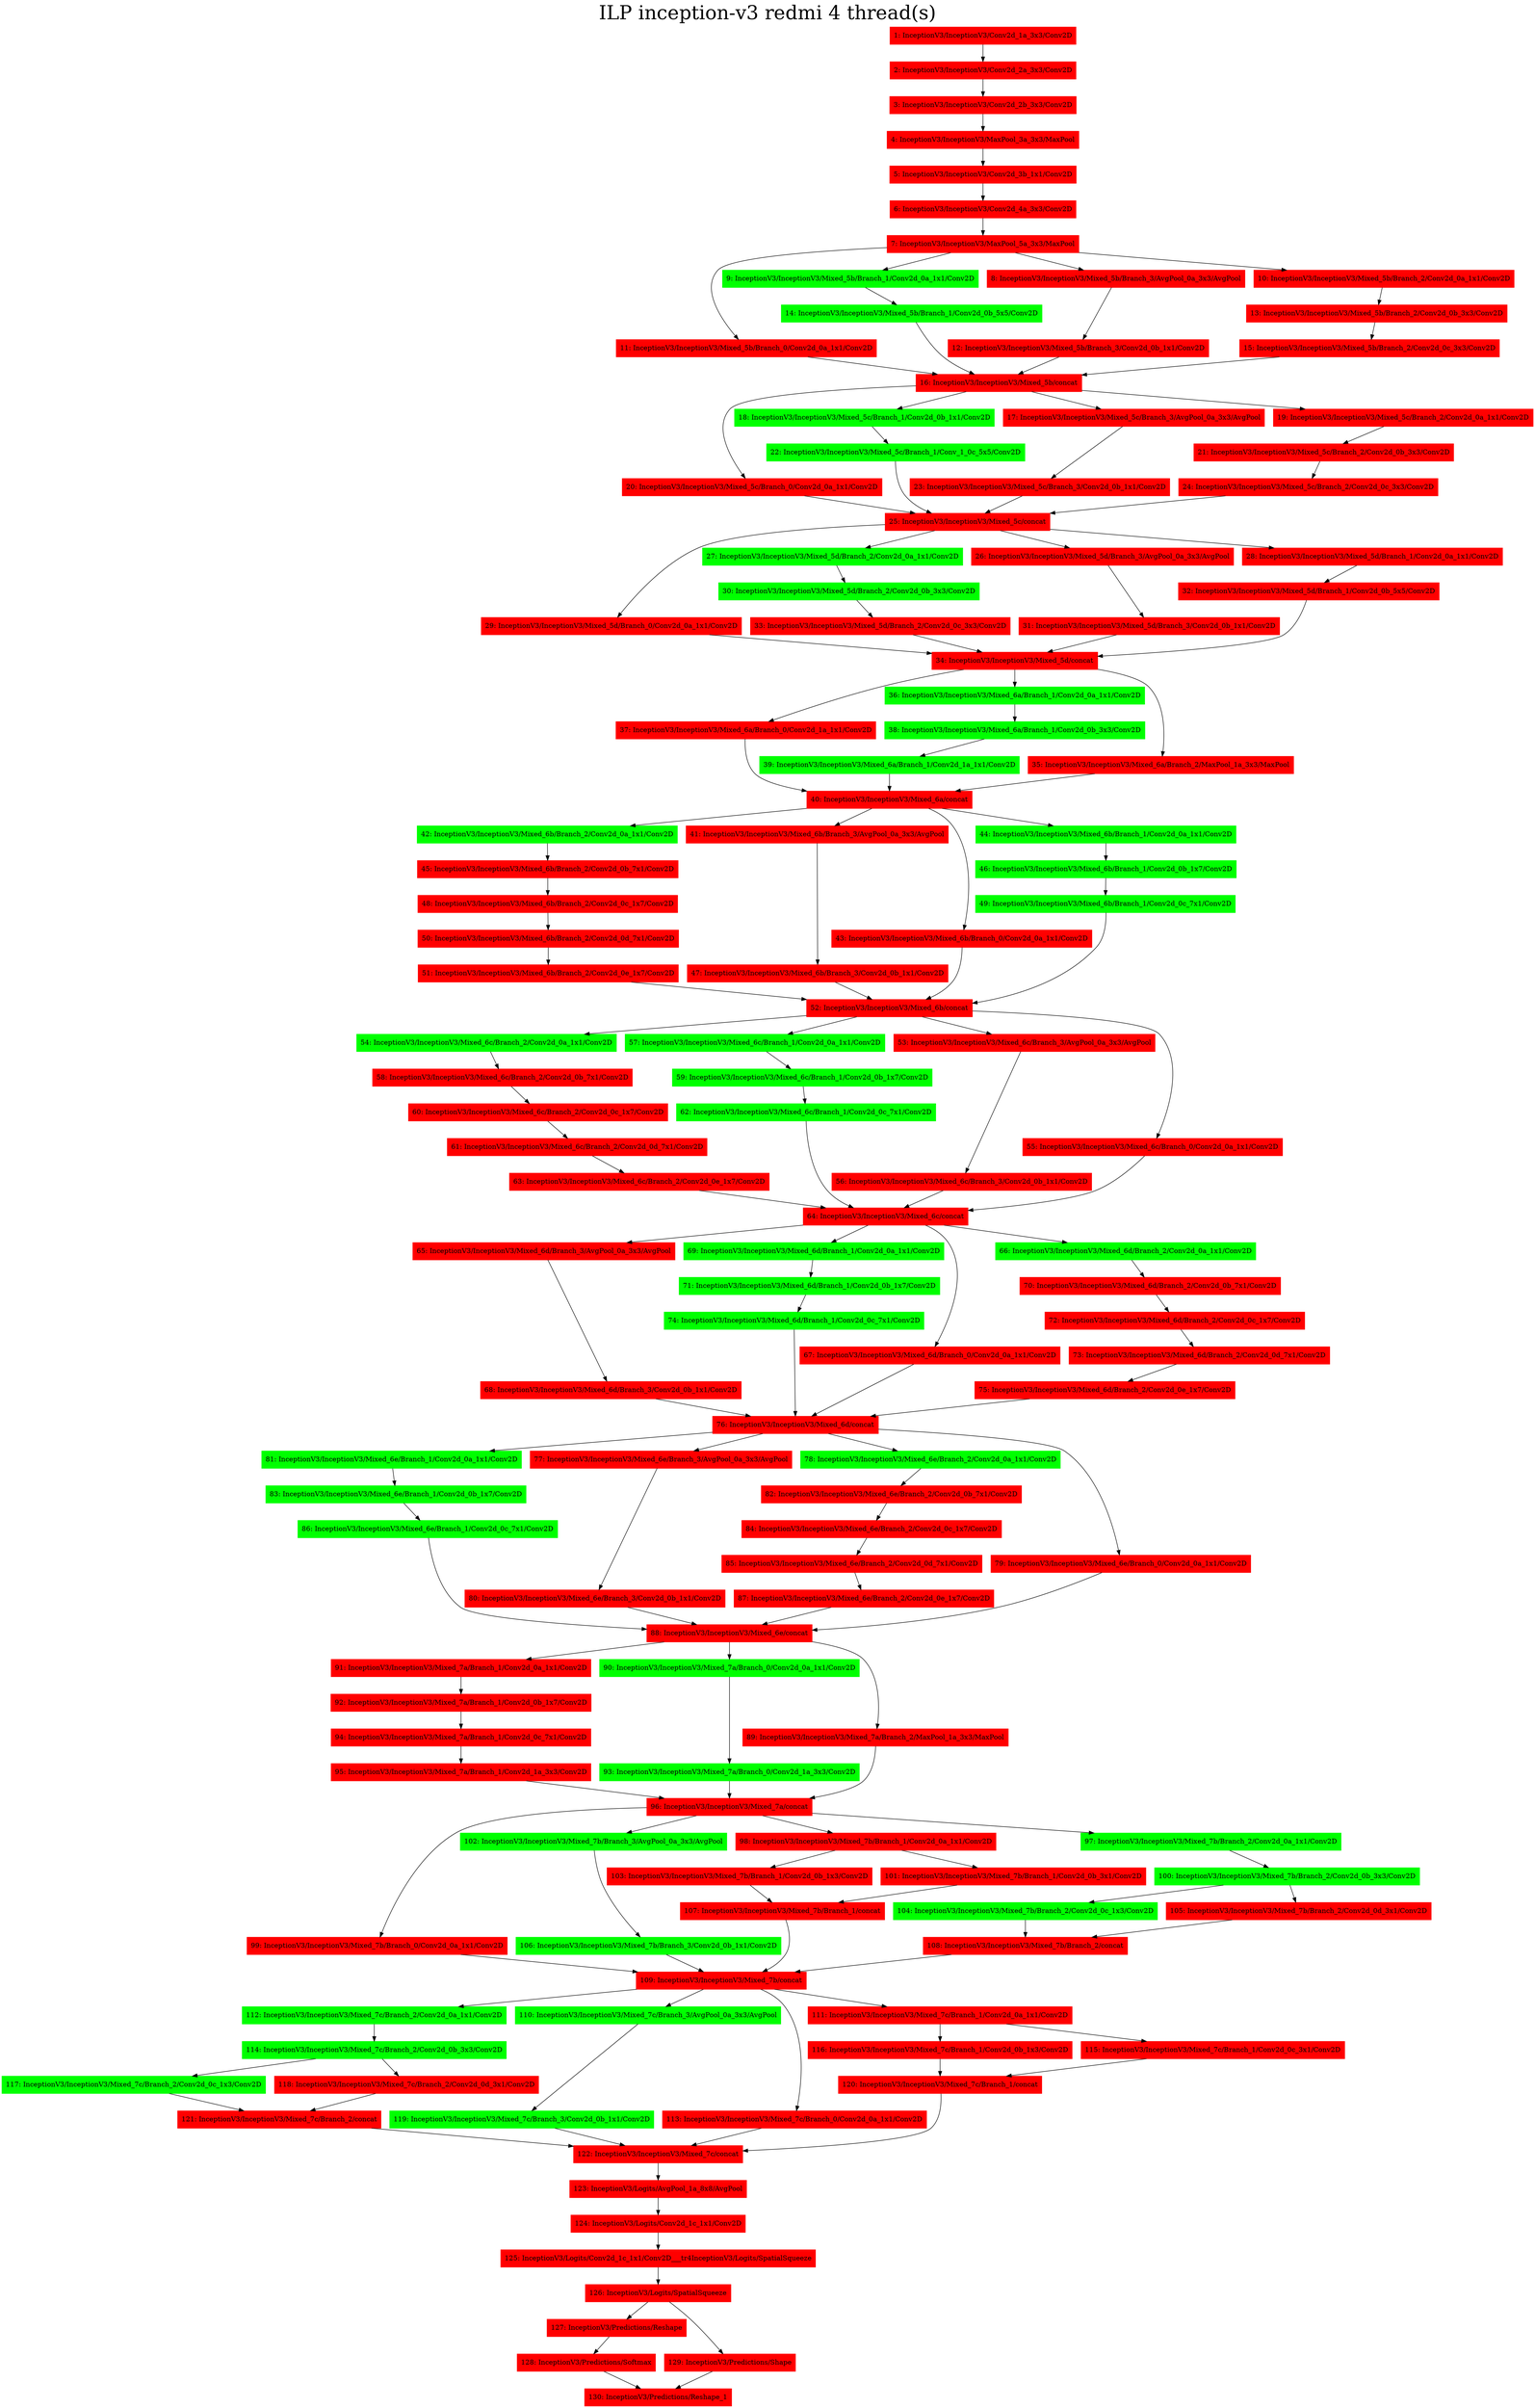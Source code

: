 digraph G {
label     = "ILP inception-v3 redmi 4 thread(s)"
    labelloc  =  t // t: Place the graph's title on top.
    fontsize  = 40 // Make title stand out by giving a large font size
    fontcolor = black"1: InceptionV3/InceptionV3/Conv2d_1a_3x3/Conv2D"->"2: InceptionV3/InceptionV3/Conv2d_2a_3x3/Conv2D";
"1: InceptionV3/InceptionV3/Conv2d_1a_3x3/Conv2D" [shape=box,style=filled,color=red];
"2: InceptionV3/InceptionV3/Conv2d_2a_3x3/Conv2D"->"3: InceptionV3/InceptionV3/Conv2d_2b_3x3/Conv2D";
"2: InceptionV3/InceptionV3/Conv2d_2a_3x3/Conv2D" [shape=box,style=filled,color=red];
"3: InceptionV3/InceptionV3/Conv2d_2b_3x3/Conv2D"->"4: InceptionV3/InceptionV3/MaxPool_3a_3x3/MaxPool";
"3: InceptionV3/InceptionV3/Conv2d_2b_3x3/Conv2D" [shape=box,style=filled,color=red];
"4: InceptionV3/InceptionV3/MaxPool_3a_3x3/MaxPool"->"5: InceptionV3/InceptionV3/Conv2d_3b_1x1/Conv2D";
"4: InceptionV3/InceptionV3/MaxPool_3a_3x3/MaxPool" [shape=box,style=filled,color=red];
"5: InceptionV3/InceptionV3/Conv2d_3b_1x1/Conv2D"->"6: InceptionV3/InceptionV3/Conv2d_4a_3x3/Conv2D";
"5: InceptionV3/InceptionV3/Conv2d_3b_1x1/Conv2D" [shape=box,style=filled,color=red];
"6: InceptionV3/InceptionV3/Conv2d_4a_3x3/Conv2D"->"7: InceptionV3/InceptionV3/MaxPool_5a_3x3/MaxPool";
"6: InceptionV3/InceptionV3/Conv2d_4a_3x3/Conv2D" [shape=box,style=filled,color=red];
"7: InceptionV3/InceptionV3/MaxPool_5a_3x3/MaxPool"->"11: InceptionV3/InceptionV3/Mixed_5b/Branch_0/Conv2d_0a_1x1/Conv2D";
"7: InceptionV3/InceptionV3/MaxPool_5a_3x3/MaxPool"->"9: InceptionV3/InceptionV3/Mixed_5b/Branch_1/Conv2d_0a_1x1/Conv2D";
"7: InceptionV3/InceptionV3/MaxPool_5a_3x3/MaxPool"->"8: InceptionV3/InceptionV3/Mixed_5b/Branch_3/AvgPool_0a_3x3/AvgPool";
"7: InceptionV3/InceptionV3/MaxPool_5a_3x3/MaxPool"->"10: InceptionV3/InceptionV3/Mixed_5b/Branch_2/Conv2d_0a_1x1/Conv2D";
"7: InceptionV3/InceptionV3/MaxPool_5a_3x3/MaxPool" [shape=box,style=filled,color=red];
"8: InceptionV3/InceptionV3/Mixed_5b/Branch_3/AvgPool_0a_3x3/AvgPool"->"12: InceptionV3/InceptionV3/Mixed_5b/Branch_3/Conv2d_0b_1x1/Conv2D";
"8: InceptionV3/InceptionV3/Mixed_5b/Branch_3/AvgPool_0a_3x3/AvgPool" [shape=box,style=filled,color=red];
"10: InceptionV3/InceptionV3/Mixed_5b/Branch_2/Conv2d_0a_1x1/Conv2D"->"13: InceptionV3/InceptionV3/Mixed_5b/Branch_2/Conv2d_0b_3x3/Conv2D";
"10: InceptionV3/InceptionV3/Mixed_5b/Branch_2/Conv2d_0a_1x1/Conv2D" [shape=box,style=filled,color=red];
"9: InceptionV3/InceptionV3/Mixed_5b/Branch_1/Conv2d_0a_1x1/Conv2D"->"14: InceptionV3/InceptionV3/Mixed_5b/Branch_1/Conv2d_0b_5x5/Conv2D";
"9: InceptionV3/InceptionV3/Mixed_5b/Branch_1/Conv2d_0a_1x1/Conv2D" [shape=box,style=filled,color=green];
"11: InceptionV3/InceptionV3/Mixed_5b/Branch_0/Conv2d_0a_1x1/Conv2D"->"16: InceptionV3/InceptionV3/Mixed_5b/concat";
"11: InceptionV3/InceptionV3/Mixed_5b/Branch_0/Conv2d_0a_1x1/Conv2D" [shape=box,style=filled,color=red];
"12: InceptionV3/InceptionV3/Mixed_5b/Branch_3/Conv2d_0b_1x1/Conv2D"->"16: InceptionV3/InceptionV3/Mixed_5b/concat";
"12: InceptionV3/InceptionV3/Mixed_5b/Branch_3/Conv2d_0b_1x1/Conv2D" [shape=box,style=filled,color=red];
"13: InceptionV3/InceptionV3/Mixed_5b/Branch_2/Conv2d_0b_3x3/Conv2D"->"15: InceptionV3/InceptionV3/Mixed_5b/Branch_2/Conv2d_0c_3x3/Conv2D";
"13: InceptionV3/InceptionV3/Mixed_5b/Branch_2/Conv2d_0b_3x3/Conv2D" [shape=box,style=filled,color=red];
"14: InceptionV3/InceptionV3/Mixed_5b/Branch_1/Conv2d_0b_5x5/Conv2D"->"16: InceptionV3/InceptionV3/Mixed_5b/concat";
"14: InceptionV3/InceptionV3/Mixed_5b/Branch_1/Conv2d_0b_5x5/Conv2D" [shape=box,style=filled,color=green];
"15: InceptionV3/InceptionV3/Mixed_5b/Branch_2/Conv2d_0c_3x3/Conv2D"->"16: InceptionV3/InceptionV3/Mixed_5b/concat";
"15: InceptionV3/InceptionV3/Mixed_5b/Branch_2/Conv2d_0c_3x3/Conv2D" [shape=box,style=filled,color=red];
"16: InceptionV3/InceptionV3/Mixed_5b/concat"->"20: InceptionV3/InceptionV3/Mixed_5c/Branch_0/Conv2d_0a_1x1/Conv2D";
"16: InceptionV3/InceptionV3/Mixed_5b/concat"->"18: InceptionV3/InceptionV3/Mixed_5c/Branch_1/Conv2d_0b_1x1/Conv2D";
"16: InceptionV3/InceptionV3/Mixed_5b/concat"->"17: InceptionV3/InceptionV3/Mixed_5c/Branch_3/AvgPool_0a_3x3/AvgPool";
"16: InceptionV3/InceptionV3/Mixed_5b/concat"->"19: InceptionV3/InceptionV3/Mixed_5c/Branch_2/Conv2d_0a_1x1/Conv2D";
"16: InceptionV3/InceptionV3/Mixed_5b/concat" [shape=box,style=filled,color=red];
"17: InceptionV3/InceptionV3/Mixed_5c/Branch_3/AvgPool_0a_3x3/AvgPool"->"23: InceptionV3/InceptionV3/Mixed_5c/Branch_3/Conv2d_0b_1x1/Conv2D";
"17: InceptionV3/InceptionV3/Mixed_5c/Branch_3/AvgPool_0a_3x3/AvgPool" [shape=box,style=filled,color=red];
"19: InceptionV3/InceptionV3/Mixed_5c/Branch_2/Conv2d_0a_1x1/Conv2D"->"21: InceptionV3/InceptionV3/Mixed_5c/Branch_2/Conv2d_0b_3x3/Conv2D";
"19: InceptionV3/InceptionV3/Mixed_5c/Branch_2/Conv2d_0a_1x1/Conv2D" [shape=box,style=filled,color=red];
"18: InceptionV3/InceptionV3/Mixed_5c/Branch_1/Conv2d_0b_1x1/Conv2D"->"22: InceptionV3/InceptionV3/Mixed_5c/Branch_1/Conv_1_0c_5x5/Conv2D";
"18: InceptionV3/InceptionV3/Mixed_5c/Branch_1/Conv2d_0b_1x1/Conv2D" [shape=box,style=filled,color=green];
"20: InceptionV3/InceptionV3/Mixed_5c/Branch_0/Conv2d_0a_1x1/Conv2D"->"25: InceptionV3/InceptionV3/Mixed_5c/concat";
"20: InceptionV3/InceptionV3/Mixed_5c/Branch_0/Conv2d_0a_1x1/Conv2D" [shape=box,style=filled,color=red];
"23: InceptionV3/InceptionV3/Mixed_5c/Branch_3/Conv2d_0b_1x1/Conv2D"->"25: InceptionV3/InceptionV3/Mixed_5c/concat";
"23: InceptionV3/InceptionV3/Mixed_5c/Branch_3/Conv2d_0b_1x1/Conv2D" [shape=box,style=filled,color=red];
"21: InceptionV3/InceptionV3/Mixed_5c/Branch_2/Conv2d_0b_3x3/Conv2D"->"24: InceptionV3/InceptionV3/Mixed_5c/Branch_2/Conv2d_0c_3x3/Conv2D";
"21: InceptionV3/InceptionV3/Mixed_5c/Branch_2/Conv2d_0b_3x3/Conv2D" [shape=box,style=filled,color=red];
"22: InceptionV3/InceptionV3/Mixed_5c/Branch_1/Conv_1_0c_5x5/Conv2D"->"25: InceptionV3/InceptionV3/Mixed_5c/concat";
"22: InceptionV3/InceptionV3/Mixed_5c/Branch_1/Conv_1_0c_5x5/Conv2D" [shape=box,style=filled,color=green];
"24: InceptionV3/InceptionV3/Mixed_5c/Branch_2/Conv2d_0c_3x3/Conv2D"->"25: InceptionV3/InceptionV3/Mixed_5c/concat";
"24: InceptionV3/InceptionV3/Mixed_5c/Branch_2/Conv2d_0c_3x3/Conv2D" [shape=box,style=filled,color=red];
"25: InceptionV3/InceptionV3/Mixed_5c/concat"->"29: InceptionV3/InceptionV3/Mixed_5d/Branch_0/Conv2d_0a_1x1/Conv2D";
"25: InceptionV3/InceptionV3/Mixed_5c/concat"->"27: InceptionV3/InceptionV3/Mixed_5d/Branch_2/Conv2d_0a_1x1/Conv2D";
"25: InceptionV3/InceptionV3/Mixed_5c/concat"->"26: InceptionV3/InceptionV3/Mixed_5d/Branch_3/AvgPool_0a_3x3/AvgPool";
"25: InceptionV3/InceptionV3/Mixed_5c/concat"->"28: InceptionV3/InceptionV3/Mixed_5d/Branch_1/Conv2d_0a_1x1/Conv2D";
"25: InceptionV3/InceptionV3/Mixed_5c/concat" [shape=box,style=filled,color=red];
"26: InceptionV3/InceptionV3/Mixed_5d/Branch_3/AvgPool_0a_3x3/AvgPool"->"31: InceptionV3/InceptionV3/Mixed_5d/Branch_3/Conv2d_0b_1x1/Conv2D";
"26: InceptionV3/InceptionV3/Mixed_5d/Branch_3/AvgPool_0a_3x3/AvgPool" [shape=box,style=filled,color=red];
"27: InceptionV3/InceptionV3/Mixed_5d/Branch_2/Conv2d_0a_1x1/Conv2D"->"30: InceptionV3/InceptionV3/Mixed_5d/Branch_2/Conv2d_0b_3x3/Conv2D";
"27: InceptionV3/InceptionV3/Mixed_5d/Branch_2/Conv2d_0a_1x1/Conv2D" [shape=box,style=filled,color=green];
"28: InceptionV3/InceptionV3/Mixed_5d/Branch_1/Conv2d_0a_1x1/Conv2D"->"32: InceptionV3/InceptionV3/Mixed_5d/Branch_1/Conv2d_0b_5x5/Conv2D";
"28: InceptionV3/InceptionV3/Mixed_5d/Branch_1/Conv2d_0a_1x1/Conv2D" [shape=box,style=filled,color=red];
"29: InceptionV3/InceptionV3/Mixed_5d/Branch_0/Conv2d_0a_1x1/Conv2D"->"34: InceptionV3/InceptionV3/Mixed_5d/concat";
"29: InceptionV3/InceptionV3/Mixed_5d/Branch_0/Conv2d_0a_1x1/Conv2D" [shape=box,style=filled,color=red];
"31: InceptionV3/InceptionV3/Mixed_5d/Branch_3/Conv2d_0b_1x1/Conv2D"->"34: InceptionV3/InceptionV3/Mixed_5d/concat";
"31: InceptionV3/InceptionV3/Mixed_5d/Branch_3/Conv2d_0b_1x1/Conv2D" [shape=box,style=filled,color=red];
"30: InceptionV3/InceptionV3/Mixed_5d/Branch_2/Conv2d_0b_3x3/Conv2D"->"33: InceptionV3/InceptionV3/Mixed_5d/Branch_2/Conv2d_0c_3x3/Conv2D";
"30: InceptionV3/InceptionV3/Mixed_5d/Branch_2/Conv2d_0b_3x3/Conv2D" [shape=box,style=filled,color=green];
"32: InceptionV3/InceptionV3/Mixed_5d/Branch_1/Conv2d_0b_5x5/Conv2D"->"34: InceptionV3/InceptionV3/Mixed_5d/concat";
"32: InceptionV3/InceptionV3/Mixed_5d/Branch_1/Conv2d_0b_5x5/Conv2D" [shape=box,style=filled,color=red];
"33: InceptionV3/InceptionV3/Mixed_5d/Branch_2/Conv2d_0c_3x3/Conv2D"->"34: InceptionV3/InceptionV3/Mixed_5d/concat";
"33: InceptionV3/InceptionV3/Mixed_5d/Branch_2/Conv2d_0c_3x3/Conv2D" [shape=box,style=filled,color=red];
"34: InceptionV3/InceptionV3/Mixed_5d/concat"->"37: InceptionV3/InceptionV3/Mixed_6a/Branch_0/Conv2d_1a_1x1/Conv2D";
"34: InceptionV3/InceptionV3/Mixed_5d/concat"->"36: InceptionV3/InceptionV3/Mixed_6a/Branch_1/Conv2d_0a_1x1/Conv2D";
"34: InceptionV3/InceptionV3/Mixed_5d/concat"->"35: InceptionV3/InceptionV3/Mixed_6a/Branch_2/MaxPool_1a_3x3/MaxPool";
"34: InceptionV3/InceptionV3/Mixed_5d/concat" [shape=box,style=filled,color=red];
"35: InceptionV3/InceptionV3/Mixed_6a/Branch_2/MaxPool_1a_3x3/MaxPool"->"40: InceptionV3/InceptionV3/Mixed_6a/concat";
"35: InceptionV3/InceptionV3/Mixed_6a/Branch_2/MaxPool_1a_3x3/MaxPool" [shape=box,style=filled,color=red];
"36: InceptionV3/InceptionV3/Mixed_6a/Branch_1/Conv2d_0a_1x1/Conv2D"->"38: InceptionV3/InceptionV3/Mixed_6a/Branch_1/Conv2d_0b_3x3/Conv2D";
"36: InceptionV3/InceptionV3/Mixed_6a/Branch_1/Conv2d_0a_1x1/Conv2D" [shape=box,style=filled,color=green];
"37: InceptionV3/InceptionV3/Mixed_6a/Branch_0/Conv2d_1a_1x1/Conv2D"->"40: InceptionV3/InceptionV3/Mixed_6a/concat";
"37: InceptionV3/InceptionV3/Mixed_6a/Branch_0/Conv2d_1a_1x1/Conv2D" [shape=box,style=filled,color=red];
"38: InceptionV3/InceptionV3/Mixed_6a/Branch_1/Conv2d_0b_3x3/Conv2D"->"39: InceptionV3/InceptionV3/Mixed_6a/Branch_1/Conv2d_1a_1x1/Conv2D";
"38: InceptionV3/InceptionV3/Mixed_6a/Branch_1/Conv2d_0b_3x3/Conv2D" [shape=box,style=filled,color=green];
"39: InceptionV3/InceptionV3/Mixed_6a/Branch_1/Conv2d_1a_1x1/Conv2D"->"40: InceptionV3/InceptionV3/Mixed_6a/concat";
"39: InceptionV3/InceptionV3/Mixed_6a/Branch_1/Conv2d_1a_1x1/Conv2D" [shape=box,style=filled,color=green];
"40: InceptionV3/InceptionV3/Mixed_6a/concat"->"42: InceptionV3/InceptionV3/Mixed_6b/Branch_2/Conv2d_0a_1x1/Conv2D";
"40: InceptionV3/InceptionV3/Mixed_6a/concat"->"41: InceptionV3/InceptionV3/Mixed_6b/Branch_3/AvgPool_0a_3x3/AvgPool";
"40: InceptionV3/InceptionV3/Mixed_6a/concat"->"43: InceptionV3/InceptionV3/Mixed_6b/Branch_0/Conv2d_0a_1x1/Conv2D";
"40: InceptionV3/InceptionV3/Mixed_6a/concat"->"44: InceptionV3/InceptionV3/Mixed_6b/Branch_1/Conv2d_0a_1x1/Conv2D";
"40: InceptionV3/InceptionV3/Mixed_6a/concat" [shape=box,style=filled,color=red];
"41: InceptionV3/InceptionV3/Mixed_6b/Branch_3/AvgPool_0a_3x3/AvgPool"->"47: InceptionV3/InceptionV3/Mixed_6b/Branch_3/Conv2d_0b_1x1/Conv2D";
"41: InceptionV3/InceptionV3/Mixed_6b/Branch_3/AvgPool_0a_3x3/AvgPool" [shape=box,style=filled,color=red];
"42: InceptionV3/InceptionV3/Mixed_6b/Branch_2/Conv2d_0a_1x1/Conv2D"->"45: InceptionV3/InceptionV3/Mixed_6b/Branch_2/Conv2d_0b_7x1/Conv2D";
"42: InceptionV3/InceptionV3/Mixed_6b/Branch_2/Conv2d_0a_1x1/Conv2D" [shape=box,style=filled,color=green];
"44: InceptionV3/InceptionV3/Mixed_6b/Branch_1/Conv2d_0a_1x1/Conv2D"->"46: InceptionV3/InceptionV3/Mixed_6b/Branch_1/Conv2d_0b_1x7/Conv2D";
"44: InceptionV3/InceptionV3/Mixed_6b/Branch_1/Conv2d_0a_1x1/Conv2D" [shape=box,style=filled,color=green];
"43: InceptionV3/InceptionV3/Mixed_6b/Branch_0/Conv2d_0a_1x1/Conv2D"->"52: InceptionV3/InceptionV3/Mixed_6b/concat";
"43: InceptionV3/InceptionV3/Mixed_6b/Branch_0/Conv2d_0a_1x1/Conv2D" [shape=box,style=filled,color=red];
"47: InceptionV3/InceptionV3/Mixed_6b/Branch_3/Conv2d_0b_1x1/Conv2D"->"52: InceptionV3/InceptionV3/Mixed_6b/concat";
"47: InceptionV3/InceptionV3/Mixed_6b/Branch_3/Conv2d_0b_1x1/Conv2D" [shape=box,style=filled,color=red];
"45: InceptionV3/InceptionV3/Mixed_6b/Branch_2/Conv2d_0b_7x1/Conv2D"->"48: InceptionV3/InceptionV3/Mixed_6b/Branch_2/Conv2d_0c_1x7/Conv2D";
"45: InceptionV3/InceptionV3/Mixed_6b/Branch_2/Conv2d_0b_7x1/Conv2D" [shape=box,style=filled,color=red];
"46: InceptionV3/InceptionV3/Mixed_6b/Branch_1/Conv2d_0b_1x7/Conv2D"->"49: InceptionV3/InceptionV3/Mixed_6b/Branch_1/Conv2d_0c_7x1/Conv2D";
"46: InceptionV3/InceptionV3/Mixed_6b/Branch_1/Conv2d_0b_1x7/Conv2D" [shape=box,style=filled,color=green];
"48: InceptionV3/InceptionV3/Mixed_6b/Branch_2/Conv2d_0c_1x7/Conv2D"->"50: InceptionV3/InceptionV3/Mixed_6b/Branch_2/Conv2d_0d_7x1/Conv2D";
"48: InceptionV3/InceptionV3/Mixed_6b/Branch_2/Conv2d_0c_1x7/Conv2D" [shape=box,style=filled,color=red];
"49: InceptionV3/InceptionV3/Mixed_6b/Branch_1/Conv2d_0c_7x1/Conv2D"->"52: InceptionV3/InceptionV3/Mixed_6b/concat";
"49: InceptionV3/InceptionV3/Mixed_6b/Branch_1/Conv2d_0c_7x1/Conv2D" [shape=box,style=filled,color=green];
"50: InceptionV3/InceptionV3/Mixed_6b/Branch_2/Conv2d_0d_7x1/Conv2D"->"51: InceptionV3/InceptionV3/Mixed_6b/Branch_2/Conv2d_0e_1x7/Conv2D";
"50: InceptionV3/InceptionV3/Mixed_6b/Branch_2/Conv2d_0d_7x1/Conv2D" [shape=box,style=filled,color=red];
"51: InceptionV3/InceptionV3/Mixed_6b/Branch_2/Conv2d_0e_1x7/Conv2D"->"52: InceptionV3/InceptionV3/Mixed_6b/concat";
"51: InceptionV3/InceptionV3/Mixed_6b/Branch_2/Conv2d_0e_1x7/Conv2D" [shape=box,style=filled,color=red];
"52: InceptionV3/InceptionV3/Mixed_6b/concat"->"54: InceptionV3/InceptionV3/Mixed_6c/Branch_2/Conv2d_0a_1x1/Conv2D";
"52: InceptionV3/InceptionV3/Mixed_6b/concat"->"57: InceptionV3/InceptionV3/Mixed_6c/Branch_1/Conv2d_0a_1x1/Conv2D";
"52: InceptionV3/InceptionV3/Mixed_6b/concat"->"53: InceptionV3/InceptionV3/Mixed_6c/Branch_3/AvgPool_0a_3x3/AvgPool";
"52: InceptionV3/InceptionV3/Mixed_6b/concat"->"55: InceptionV3/InceptionV3/Mixed_6c/Branch_0/Conv2d_0a_1x1/Conv2D";
"52: InceptionV3/InceptionV3/Mixed_6b/concat" [shape=box,style=filled,color=red];
"53: InceptionV3/InceptionV3/Mixed_6c/Branch_3/AvgPool_0a_3x3/AvgPool"->"56: InceptionV3/InceptionV3/Mixed_6c/Branch_3/Conv2d_0b_1x1/Conv2D";
"53: InceptionV3/InceptionV3/Mixed_6c/Branch_3/AvgPool_0a_3x3/AvgPool" [shape=box,style=filled,color=red];
"54: InceptionV3/InceptionV3/Mixed_6c/Branch_2/Conv2d_0a_1x1/Conv2D"->"58: InceptionV3/InceptionV3/Mixed_6c/Branch_2/Conv2d_0b_7x1/Conv2D";
"54: InceptionV3/InceptionV3/Mixed_6c/Branch_2/Conv2d_0a_1x1/Conv2D" [shape=box,style=filled,color=green];
"57: InceptionV3/InceptionV3/Mixed_6c/Branch_1/Conv2d_0a_1x1/Conv2D"->"59: InceptionV3/InceptionV3/Mixed_6c/Branch_1/Conv2d_0b_1x7/Conv2D";
"57: InceptionV3/InceptionV3/Mixed_6c/Branch_1/Conv2d_0a_1x1/Conv2D" [shape=box,style=filled,color=green];
"55: InceptionV3/InceptionV3/Mixed_6c/Branch_0/Conv2d_0a_1x1/Conv2D"->"64: InceptionV3/InceptionV3/Mixed_6c/concat";
"55: InceptionV3/InceptionV3/Mixed_6c/Branch_0/Conv2d_0a_1x1/Conv2D" [shape=box,style=filled,color=red];
"56: InceptionV3/InceptionV3/Mixed_6c/Branch_3/Conv2d_0b_1x1/Conv2D"->"64: InceptionV3/InceptionV3/Mixed_6c/concat";
"56: InceptionV3/InceptionV3/Mixed_6c/Branch_3/Conv2d_0b_1x1/Conv2D" [shape=box,style=filled,color=red];
"58: InceptionV3/InceptionV3/Mixed_6c/Branch_2/Conv2d_0b_7x1/Conv2D"->"60: InceptionV3/InceptionV3/Mixed_6c/Branch_2/Conv2d_0c_1x7/Conv2D";
"58: InceptionV3/InceptionV3/Mixed_6c/Branch_2/Conv2d_0b_7x1/Conv2D" [shape=box,style=filled,color=red];
"59: InceptionV3/InceptionV3/Mixed_6c/Branch_1/Conv2d_0b_1x7/Conv2D"->"62: InceptionV3/InceptionV3/Mixed_6c/Branch_1/Conv2d_0c_7x1/Conv2D";
"59: InceptionV3/InceptionV3/Mixed_6c/Branch_1/Conv2d_0b_1x7/Conv2D" [shape=box,style=filled,color=green];
"60: InceptionV3/InceptionV3/Mixed_6c/Branch_2/Conv2d_0c_1x7/Conv2D"->"61: InceptionV3/InceptionV3/Mixed_6c/Branch_2/Conv2d_0d_7x1/Conv2D";
"60: InceptionV3/InceptionV3/Mixed_6c/Branch_2/Conv2d_0c_1x7/Conv2D" [shape=box,style=filled,color=red];
"62: InceptionV3/InceptionV3/Mixed_6c/Branch_1/Conv2d_0c_7x1/Conv2D"->"64: InceptionV3/InceptionV3/Mixed_6c/concat";
"62: InceptionV3/InceptionV3/Mixed_6c/Branch_1/Conv2d_0c_7x1/Conv2D" [shape=box,style=filled,color=green];
"61: InceptionV3/InceptionV3/Mixed_6c/Branch_2/Conv2d_0d_7x1/Conv2D"->"63: InceptionV3/InceptionV3/Mixed_6c/Branch_2/Conv2d_0e_1x7/Conv2D";
"61: InceptionV3/InceptionV3/Mixed_6c/Branch_2/Conv2d_0d_7x1/Conv2D" [shape=box,style=filled,color=red];
"63: InceptionV3/InceptionV3/Mixed_6c/Branch_2/Conv2d_0e_1x7/Conv2D"->"64: InceptionV3/InceptionV3/Mixed_6c/concat";
"63: InceptionV3/InceptionV3/Mixed_6c/Branch_2/Conv2d_0e_1x7/Conv2D" [shape=box,style=filled,color=red];
"64: InceptionV3/InceptionV3/Mixed_6c/concat"->"65: InceptionV3/InceptionV3/Mixed_6d/Branch_3/AvgPool_0a_3x3/AvgPool";
"64: InceptionV3/InceptionV3/Mixed_6c/concat"->"69: InceptionV3/InceptionV3/Mixed_6d/Branch_1/Conv2d_0a_1x1/Conv2D";
"64: InceptionV3/InceptionV3/Mixed_6c/concat"->"67: InceptionV3/InceptionV3/Mixed_6d/Branch_0/Conv2d_0a_1x1/Conv2D";
"64: InceptionV3/InceptionV3/Mixed_6c/concat"->"66: InceptionV3/InceptionV3/Mixed_6d/Branch_2/Conv2d_0a_1x1/Conv2D";
"64: InceptionV3/InceptionV3/Mixed_6c/concat" [shape=box,style=filled,color=red];
"65: InceptionV3/InceptionV3/Mixed_6d/Branch_3/AvgPool_0a_3x3/AvgPool"->"68: InceptionV3/InceptionV3/Mixed_6d/Branch_3/Conv2d_0b_1x1/Conv2D";
"65: InceptionV3/InceptionV3/Mixed_6d/Branch_3/AvgPool_0a_3x3/AvgPool" [shape=box,style=filled,color=red];
"66: InceptionV3/InceptionV3/Mixed_6d/Branch_2/Conv2d_0a_1x1/Conv2D"->"70: InceptionV3/InceptionV3/Mixed_6d/Branch_2/Conv2d_0b_7x1/Conv2D";
"66: InceptionV3/InceptionV3/Mixed_6d/Branch_2/Conv2d_0a_1x1/Conv2D" [shape=box,style=filled,color=green];
"69: InceptionV3/InceptionV3/Mixed_6d/Branch_1/Conv2d_0a_1x1/Conv2D"->"71: InceptionV3/InceptionV3/Mixed_6d/Branch_1/Conv2d_0b_1x7/Conv2D";
"69: InceptionV3/InceptionV3/Mixed_6d/Branch_1/Conv2d_0a_1x1/Conv2D" [shape=box,style=filled,color=green];
"67: InceptionV3/InceptionV3/Mixed_6d/Branch_0/Conv2d_0a_1x1/Conv2D"->"76: InceptionV3/InceptionV3/Mixed_6d/concat";
"67: InceptionV3/InceptionV3/Mixed_6d/Branch_0/Conv2d_0a_1x1/Conv2D" [shape=box,style=filled,color=red];
"68: InceptionV3/InceptionV3/Mixed_6d/Branch_3/Conv2d_0b_1x1/Conv2D"->"76: InceptionV3/InceptionV3/Mixed_6d/concat";
"68: InceptionV3/InceptionV3/Mixed_6d/Branch_3/Conv2d_0b_1x1/Conv2D" [shape=box,style=filled,color=red];
"70: InceptionV3/InceptionV3/Mixed_6d/Branch_2/Conv2d_0b_7x1/Conv2D"->"72: InceptionV3/InceptionV3/Mixed_6d/Branch_2/Conv2d_0c_1x7/Conv2D";
"70: InceptionV3/InceptionV3/Mixed_6d/Branch_2/Conv2d_0b_7x1/Conv2D" [shape=box,style=filled,color=red];
"71: InceptionV3/InceptionV3/Mixed_6d/Branch_1/Conv2d_0b_1x7/Conv2D"->"74: InceptionV3/InceptionV3/Mixed_6d/Branch_1/Conv2d_0c_7x1/Conv2D";
"71: InceptionV3/InceptionV3/Mixed_6d/Branch_1/Conv2d_0b_1x7/Conv2D" [shape=box,style=filled,color=green];
"72: InceptionV3/InceptionV3/Mixed_6d/Branch_2/Conv2d_0c_1x7/Conv2D"->"73: InceptionV3/InceptionV3/Mixed_6d/Branch_2/Conv2d_0d_7x1/Conv2D";
"72: InceptionV3/InceptionV3/Mixed_6d/Branch_2/Conv2d_0c_1x7/Conv2D" [shape=box,style=filled,color=red];
"74: InceptionV3/InceptionV3/Mixed_6d/Branch_1/Conv2d_0c_7x1/Conv2D"->"76: InceptionV3/InceptionV3/Mixed_6d/concat";
"74: InceptionV3/InceptionV3/Mixed_6d/Branch_1/Conv2d_0c_7x1/Conv2D" [shape=box,style=filled,color=green];
"73: InceptionV3/InceptionV3/Mixed_6d/Branch_2/Conv2d_0d_7x1/Conv2D"->"75: InceptionV3/InceptionV3/Mixed_6d/Branch_2/Conv2d_0e_1x7/Conv2D";
"73: InceptionV3/InceptionV3/Mixed_6d/Branch_2/Conv2d_0d_7x1/Conv2D" [shape=box,style=filled,color=red];
"75: InceptionV3/InceptionV3/Mixed_6d/Branch_2/Conv2d_0e_1x7/Conv2D"->"76: InceptionV3/InceptionV3/Mixed_6d/concat";
"75: InceptionV3/InceptionV3/Mixed_6d/Branch_2/Conv2d_0e_1x7/Conv2D" [shape=box,style=filled,color=red];
"76: InceptionV3/InceptionV3/Mixed_6d/concat"->"81: InceptionV3/InceptionV3/Mixed_6e/Branch_1/Conv2d_0a_1x1/Conv2D";
"76: InceptionV3/InceptionV3/Mixed_6d/concat"->"77: InceptionV3/InceptionV3/Mixed_6e/Branch_3/AvgPool_0a_3x3/AvgPool";
"76: InceptionV3/InceptionV3/Mixed_6d/concat"->"78: InceptionV3/InceptionV3/Mixed_6e/Branch_2/Conv2d_0a_1x1/Conv2D";
"76: InceptionV3/InceptionV3/Mixed_6d/concat"->"79: InceptionV3/InceptionV3/Mixed_6e/Branch_0/Conv2d_0a_1x1/Conv2D";
"76: InceptionV3/InceptionV3/Mixed_6d/concat" [shape=box,style=filled,color=red];
"77: InceptionV3/InceptionV3/Mixed_6e/Branch_3/AvgPool_0a_3x3/AvgPool"->"80: InceptionV3/InceptionV3/Mixed_6e/Branch_3/Conv2d_0b_1x1/Conv2D";
"77: InceptionV3/InceptionV3/Mixed_6e/Branch_3/AvgPool_0a_3x3/AvgPool" [shape=box,style=filled,color=red];
"78: InceptionV3/InceptionV3/Mixed_6e/Branch_2/Conv2d_0a_1x1/Conv2D"->"82: InceptionV3/InceptionV3/Mixed_6e/Branch_2/Conv2d_0b_7x1/Conv2D";
"78: InceptionV3/InceptionV3/Mixed_6e/Branch_2/Conv2d_0a_1x1/Conv2D" [shape=box,style=filled,color=green];
"81: InceptionV3/InceptionV3/Mixed_6e/Branch_1/Conv2d_0a_1x1/Conv2D"->"83: InceptionV3/InceptionV3/Mixed_6e/Branch_1/Conv2d_0b_1x7/Conv2D";
"81: InceptionV3/InceptionV3/Mixed_6e/Branch_1/Conv2d_0a_1x1/Conv2D" [shape=box,style=filled,color=green];
"79: InceptionV3/InceptionV3/Mixed_6e/Branch_0/Conv2d_0a_1x1/Conv2D"->"88: InceptionV3/InceptionV3/Mixed_6e/concat";
"79: InceptionV3/InceptionV3/Mixed_6e/Branch_0/Conv2d_0a_1x1/Conv2D" [shape=box,style=filled,color=red];
"80: InceptionV3/InceptionV3/Mixed_6e/Branch_3/Conv2d_0b_1x1/Conv2D"->"88: InceptionV3/InceptionV3/Mixed_6e/concat";
"80: InceptionV3/InceptionV3/Mixed_6e/Branch_3/Conv2d_0b_1x1/Conv2D" [shape=box,style=filled,color=red];
"82: InceptionV3/InceptionV3/Mixed_6e/Branch_2/Conv2d_0b_7x1/Conv2D"->"84: InceptionV3/InceptionV3/Mixed_6e/Branch_2/Conv2d_0c_1x7/Conv2D";
"82: InceptionV3/InceptionV3/Mixed_6e/Branch_2/Conv2d_0b_7x1/Conv2D" [shape=box,style=filled,color=red];
"83: InceptionV3/InceptionV3/Mixed_6e/Branch_1/Conv2d_0b_1x7/Conv2D"->"86: InceptionV3/InceptionV3/Mixed_6e/Branch_1/Conv2d_0c_7x1/Conv2D";
"83: InceptionV3/InceptionV3/Mixed_6e/Branch_1/Conv2d_0b_1x7/Conv2D" [shape=box,style=filled,color=green];
"84: InceptionV3/InceptionV3/Mixed_6e/Branch_2/Conv2d_0c_1x7/Conv2D"->"85: InceptionV3/InceptionV3/Mixed_6e/Branch_2/Conv2d_0d_7x1/Conv2D";
"84: InceptionV3/InceptionV3/Mixed_6e/Branch_2/Conv2d_0c_1x7/Conv2D" [shape=box,style=filled,color=red];
"86: InceptionV3/InceptionV3/Mixed_6e/Branch_1/Conv2d_0c_7x1/Conv2D"->"88: InceptionV3/InceptionV3/Mixed_6e/concat";
"86: InceptionV3/InceptionV3/Mixed_6e/Branch_1/Conv2d_0c_7x1/Conv2D" [shape=box,style=filled,color=green];
"85: InceptionV3/InceptionV3/Mixed_6e/Branch_2/Conv2d_0d_7x1/Conv2D"->"87: InceptionV3/InceptionV3/Mixed_6e/Branch_2/Conv2d_0e_1x7/Conv2D";
"85: InceptionV3/InceptionV3/Mixed_6e/Branch_2/Conv2d_0d_7x1/Conv2D" [shape=box,style=filled,color=red];
"87: InceptionV3/InceptionV3/Mixed_6e/Branch_2/Conv2d_0e_1x7/Conv2D"->"88: InceptionV3/InceptionV3/Mixed_6e/concat";
"87: InceptionV3/InceptionV3/Mixed_6e/Branch_2/Conv2d_0e_1x7/Conv2D" [shape=box,style=filled,color=red];
"88: InceptionV3/InceptionV3/Mixed_6e/concat"->"91: InceptionV3/InceptionV3/Mixed_7a/Branch_1/Conv2d_0a_1x1/Conv2D";
"88: InceptionV3/InceptionV3/Mixed_6e/concat"->"90: InceptionV3/InceptionV3/Mixed_7a/Branch_0/Conv2d_0a_1x1/Conv2D";
"88: InceptionV3/InceptionV3/Mixed_6e/concat"->"89: InceptionV3/InceptionV3/Mixed_7a/Branch_2/MaxPool_1a_3x3/MaxPool";
"88: InceptionV3/InceptionV3/Mixed_6e/concat" [shape=box,style=filled,color=red];
"89: InceptionV3/InceptionV3/Mixed_7a/Branch_2/MaxPool_1a_3x3/MaxPool"->"96: InceptionV3/InceptionV3/Mixed_7a/concat";
"89: InceptionV3/InceptionV3/Mixed_7a/Branch_2/MaxPool_1a_3x3/MaxPool" [shape=box,style=filled,color=red];
"91: InceptionV3/InceptionV3/Mixed_7a/Branch_1/Conv2d_0a_1x1/Conv2D"->"92: InceptionV3/InceptionV3/Mixed_7a/Branch_1/Conv2d_0b_1x7/Conv2D";
"91: InceptionV3/InceptionV3/Mixed_7a/Branch_1/Conv2d_0a_1x1/Conv2D" [shape=box,style=filled,color=red];
"90: InceptionV3/InceptionV3/Mixed_7a/Branch_0/Conv2d_0a_1x1/Conv2D"->"93: InceptionV3/InceptionV3/Mixed_7a/Branch_0/Conv2d_1a_3x3/Conv2D";
"90: InceptionV3/InceptionV3/Mixed_7a/Branch_0/Conv2d_0a_1x1/Conv2D" [shape=box,style=filled,color=green];
"92: InceptionV3/InceptionV3/Mixed_7a/Branch_1/Conv2d_0b_1x7/Conv2D"->"94: InceptionV3/InceptionV3/Mixed_7a/Branch_1/Conv2d_0c_7x1/Conv2D";
"92: InceptionV3/InceptionV3/Mixed_7a/Branch_1/Conv2d_0b_1x7/Conv2D" [shape=box,style=filled,color=red];
"93: InceptionV3/InceptionV3/Mixed_7a/Branch_0/Conv2d_1a_3x3/Conv2D"->"96: InceptionV3/InceptionV3/Mixed_7a/concat";
"93: InceptionV3/InceptionV3/Mixed_7a/Branch_0/Conv2d_1a_3x3/Conv2D" [shape=box,style=filled,color=green];
"94: InceptionV3/InceptionV3/Mixed_7a/Branch_1/Conv2d_0c_7x1/Conv2D"->"95: InceptionV3/InceptionV3/Mixed_7a/Branch_1/Conv2d_1a_3x3/Conv2D";
"94: InceptionV3/InceptionV3/Mixed_7a/Branch_1/Conv2d_0c_7x1/Conv2D" [shape=box,style=filled,color=red];
"95: InceptionV3/InceptionV3/Mixed_7a/Branch_1/Conv2d_1a_3x3/Conv2D"->"96: InceptionV3/InceptionV3/Mixed_7a/concat";
"95: InceptionV3/InceptionV3/Mixed_7a/Branch_1/Conv2d_1a_3x3/Conv2D" [shape=box,style=filled,color=red];
"96: InceptionV3/InceptionV3/Mixed_7a/concat"->"99: InceptionV3/InceptionV3/Mixed_7b/Branch_0/Conv2d_0a_1x1/Conv2D";
"96: InceptionV3/InceptionV3/Mixed_7a/concat"->"102: InceptionV3/InceptionV3/Mixed_7b/Branch_3/AvgPool_0a_3x3/AvgPool";
"96: InceptionV3/InceptionV3/Mixed_7a/concat"->"98: InceptionV3/InceptionV3/Mixed_7b/Branch_1/Conv2d_0a_1x1/Conv2D";
"96: InceptionV3/InceptionV3/Mixed_7a/concat"->"97: InceptionV3/InceptionV3/Mixed_7b/Branch_2/Conv2d_0a_1x1/Conv2D";
"96: InceptionV3/InceptionV3/Mixed_7a/concat" [shape=box,style=filled,color=red];
"102: InceptionV3/InceptionV3/Mixed_7b/Branch_3/AvgPool_0a_3x3/AvgPool"->"106: InceptionV3/InceptionV3/Mixed_7b/Branch_3/Conv2d_0b_1x1/Conv2D";
"102: InceptionV3/InceptionV3/Mixed_7b/Branch_3/AvgPool_0a_3x3/AvgPool" [shape=box,style=filled,color=green];
"97: InceptionV3/InceptionV3/Mixed_7b/Branch_2/Conv2d_0a_1x1/Conv2D"->"100: InceptionV3/InceptionV3/Mixed_7b/Branch_2/Conv2d_0b_3x3/Conv2D";
"97: InceptionV3/InceptionV3/Mixed_7b/Branch_2/Conv2d_0a_1x1/Conv2D" [shape=box,style=filled,color=green];
"98: InceptionV3/InceptionV3/Mixed_7b/Branch_1/Conv2d_0a_1x1/Conv2D"->"103: InceptionV3/InceptionV3/Mixed_7b/Branch_1/Conv2d_0b_1x3/Conv2D";
"98: InceptionV3/InceptionV3/Mixed_7b/Branch_1/Conv2d_0a_1x1/Conv2D"->"101: InceptionV3/InceptionV3/Mixed_7b/Branch_1/Conv2d_0b_3x1/Conv2D";
"98: InceptionV3/InceptionV3/Mixed_7b/Branch_1/Conv2d_0a_1x1/Conv2D" [shape=box,style=filled,color=red];
"99: InceptionV3/InceptionV3/Mixed_7b/Branch_0/Conv2d_0a_1x1/Conv2D"->"109: InceptionV3/InceptionV3/Mixed_7b/concat";
"99: InceptionV3/InceptionV3/Mixed_7b/Branch_0/Conv2d_0a_1x1/Conv2D" [shape=box,style=filled,color=red];
"106: InceptionV3/InceptionV3/Mixed_7b/Branch_3/Conv2d_0b_1x1/Conv2D"->"109: InceptionV3/InceptionV3/Mixed_7b/concat";
"106: InceptionV3/InceptionV3/Mixed_7b/Branch_3/Conv2d_0b_1x1/Conv2D" [shape=box,style=filled,color=green];
"100: InceptionV3/InceptionV3/Mixed_7b/Branch_2/Conv2d_0b_3x3/Conv2D"->"104: InceptionV3/InceptionV3/Mixed_7b/Branch_2/Conv2d_0c_1x3/Conv2D";
"100: InceptionV3/InceptionV3/Mixed_7b/Branch_2/Conv2d_0b_3x3/Conv2D"->"105: InceptionV3/InceptionV3/Mixed_7b/Branch_2/Conv2d_0d_3x1/Conv2D";
"100: InceptionV3/InceptionV3/Mixed_7b/Branch_2/Conv2d_0b_3x3/Conv2D" [shape=box,style=filled,color=green];
"101: InceptionV3/InceptionV3/Mixed_7b/Branch_1/Conv2d_0b_3x1/Conv2D"->"107: InceptionV3/InceptionV3/Mixed_7b/Branch_1/concat";
"101: InceptionV3/InceptionV3/Mixed_7b/Branch_1/Conv2d_0b_3x1/Conv2D" [shape=box,style=filled,color=red];
"103: InceptionV3/InceptionV3/Mixed_7b/Branch_1/Conv2d_0b_1x3/Conv2D"->"107: InceptionV3/InceptionV3/Mixed_7b/Branch_1/concat";
"103: InceptionV3/InceptionV3/Mixed_7b/Branch_1/Conv2d_0b_1x3/Conv2D" [shape=box,style=filled,color=red];
"105: InceptionV3/InceptionV3/Mixed_7b/Branch_2/Conv2d_0d_3x1/Conv2D"->"108: InceptionV3/InceptionV3/Mixed_7b/Branch_2/concat";
"105: InceptionV3/InceptionV3/Mixed_7b/Branch_2/Conv2d_0d_3x1/Conv2D" [shape=box,style=filled,color=red];
"104: InceptionV3/InceptionV3/Mixed_7b/Branch_2/Conv2d_0c_1x3/Conv2D"->"108: InceptionV3/InceptionV3/Mixed_7b/Branch_2/concat";
"104: InceptionV3/InceptionV3/Mixed_7b/Branch_2/Conv2d_0c_1x3/Conv2D" [shape=box,style=filled,color=green];
"107: InceptionV3/InceptionV3/Mixed_7b/Branch_1/concat"->"109: InceptionV3/InceptionV3/Mixed_7b/concat";
"107: InceptionV3/InceptionV3/Mixed_7b/Branch_1/concat" [shape=box,style=filled,color=red];
"108: InceptionV3/InceptionV3/Mixed_7b/Branch_2/concat"->"109: InceptionV3/InceptionV3/Mixed_7b/concat";
"108: InceptionV3/InceptionV3/Mixed_7b/Branch_2/concat" [shape=box,style=filled,color=red];
"109: InceptionV3/InceptionV3/Mixed_7b/concat"->"112: InceptionV3/InceptionV3/Mixed_7c/Branch_2/Conv2d_0a_1x1/Conv2D";
"109: InceptionV3/InceptionV3/Mixed_7b/concat"->"110: InceptionV3/InceptionV3/Mixed_7c/Branch_3/AvgPool_0a_3x3/AvgPool";
"109: InceptionV3/InceptionV3/Mixed_7b/concat"->"113: InceptionV3/InceptionV3/Mixed_7c/Branch_0/Conv2d_0a_1x1/Conv2D";
"109: InceptionV3/InceptionV3/Mixed_7b/concat"->"111: InceptionV3/InceptionV3/Mixed_7c/Branch_1/Conv2d_0a_1x1/Conv2D";
"109: InceptionV3/InceptionV3/Mixed_7b/concat" [shape=box,style=filled,color=red];
"110: InceptionV3/InceptionV3/Mixed_7c/Branch_3/AvgPool_0a_3x3/AvgPool"->"119: InceptionV3/InceptionV3/Mixed_7c/Branch_3/Conv2d_0b_1x1/Conv2D";
"110: InceptionV3/InceptionV3/Mixed_7c/Branch_3/AvgPool_0a_3x3/AvgPool" [shape=box,style=filled,color=green];
"112: InceptionV3/InceptionV3/Mixed_7c/Branch_2/Conv2d_0a_1x1/Conv2D"->"114: InceptionV3/InceptionV3/Mixed_7c/Branch_2/Conv2d_0b_3x3/Conv2D";
"112: InceptionV3/InceptionV3/Mixed_7c/Branch_2/Conv2d_0a_1x1/Conv2D" [shape=box,style=filled,color=green];
"111: InceptionV3/InceptionV3/Mixed_7c/Branch_1/Conv2d_0a_1x1/Conv2D"->"116: InceptionV3/InceptionV3/Mixed_7c/Branch_1/Conv2d_0b_1x3/Conv2D";
"111: InceptionV3/InceptionV3/Mixed_7c/Branch_1/Conv2d_0a_1x1/Conv2D"->"115: InceptionV3/InceptionV3/Mixed_7c/Branch_1/Conv2d_0c_3x1/Conv2D";
"111: InceptionV3/InceptionV3/Mixed_7c/Branch_1/Conv2d_0a_1x1/Conv2D" [shape=box,style=filled,color=red];
"113: InceptionV3/InceptionV3/Mixed_7c/Branch_0/Conv2d_0a_1x1/Conv2D"->"122: InceptionV3/InceptionV3/Mixed_7c/concat";
"113: InceptionV3/InceptionV3/Mixed_7c/Branch_0/Conv2d_0a_1x1/Conv2D" [shape=box,style=filled,color=red];
"119: InceptionV3/InceptionV3/Mixed_7c/Branch_3/Conv2d_0b_1x1/Conv2D"->"122: InceptionV3/InceptionV3/Mixed_7c/concat";
"119: InceptionV3/InceptionV3/Mixed_7c/Branch_3/Conv2d_0b_1x1/Conv2D" [shape=box,style=filled,color=green];
"114: InceptionV3/InceptionV3/Mixed_7c/Branch_2/Conv2d_0b_3x3/Conv2D"->"117: InceptionV3/InceptionV3/Mixed_7c/Branch_2/Conv2d_0c_1x3/Conv2D";
"114: InceptionV3/InceptionV3/Mixed_7c/Branch_2/Conv2d_0b_3x3/Conv2D"->"118: InceptionV3/InceptionV3/Mixed_7c/Branch_2/Conv2d_0d_3x1/Conv2D";
"114: InceptionV3/InceptionV3/Mixed_7c/Branch_2/Conv2d_0b_3x3/Conv2D" [shape=box,style=filled,color=green];
"115: InceptionV3/InceptionV3/Mixed_7c/Branch_1/Conv2d_0c_3x1/Conv2D"->"120: InceptionV3/InceptionV3/Mixed_7c/Branch_1/concat";
"115: InceptionV3/InceptionV3/Mixed_7c/Branch_1/Conv2d_0c_3x1/Conv2D" [shape=box,style=filled,color=red];
"116: InceptionV3/InceptionV3/Mixed_7c/Branch_1/Conv2d_0b_1x3/Conv2D"->"120: InceptionV3/InceptionV3/Mixed_7c/Branch_1/concat";
"116: InceptionV3/InceptionV3/Mixed_7c/Branch_1/Conv2d_0b_1x3/Conv2D" [shape=box,style=filled,color=red];
"118: InceptionV3/InceptionV3/Mixed_7c/Branch_2/Conv2d_0d_3x1/Conv2D"->"121: InceptionV3/InceptionV3/Mixed_7c/Branch_2/concat";
"118: InceptionV3/InceptionV3/Mixed_7c/Branch_2/Conv2d_0d_3x1/Conv2D" [shape=box,style=filled,color=red];
"117: InceptionV3/InceptionV3/Mixed_7c/Branch_2/Conv2d_0c_1x3/Conv2D"->"121: InceptionV3/InceptionV3/Mixed_7c/Branch_2/concat";
"117: InceptionV3/InceptionV3/Mixed_7c/Branch_2/Conv2d_0c_1x3/Conv2D" [shape=box,style=filled,color=green];
"120: InceptionV3/InceptionV3/Mixed_7c/Branch_1/concat"->"122: InceptionV3/InceptionV3/Mixed_7c/concat";
"120: InceptionV3/InceptionV3/Mixed_7c/Branch_1/concat" [shape=box,style=filled,color=red];
"121: InceptionV3/InceptionV3/Mixed_7c/Branch_2/concat"->"122: InceptionV3/InceptionV3/Mixed_7c/concat";
"121: InceptionV3/InceptionV3/Mixed_7c/Branch_2/concat" [shape=box,style=filled,color=red];
"122: InceptionV3/InceptionV3/Mixed_7c/concat"->"123: InceptionV3/Logits/AvgPool_1a_8x8/AvgPool";
"122: InceptionV3/InceptionV3/Mixed_7c/concat" [shape=box,style=filled,color=red];
"123: InceptionV3/Logits/AvgPool_1a_8x8/AvgPool"->"124: InceptionV3/Logits/Conv2d_1c_1x1/Conv2D";
"123: InceptionV3/Logits/AvgPool_1a_8x8/AvgPool" [shape=box,style=filled,color=red];
"124: InceptionV3/Logits/Conv2d_1c_1x1/Conv2D"->"125: InceptionV3/Logits/Conv2d_1c_1x1/Conv2D___tr4InceptionV3/Logits/SpatialSqueeze";
"124: InceptionV3/Logits/Conv2d_1c_1x1/Conv2D" [shape=box,style=filled,color=red];
"125: InceptionV3/Logits/Conv2d_1c_1x1/Conv2D___tr4InceptionV3/Logits/SpatialSqueeze"->"126: InceptionV3/Logits/SpatialSqueeze";
"125: InceptionV3/Logits/Conv2d_1c_1x1/Conv2D___tr4InceptionV3/Logits/SpatialSqueeze" [shape=box,style=filled,color=red];
"126: InceptionV3/Logits/SpatialSqueeze"->"127: InceptionV3/Predictions/Reshape";
"126: InceptionV3/Logits/SpatialSqueeze"->"129: InceptionV3/Predictions/Shape";
"126: InceptionV3/Logits/SpatialSqueeze" [shape=box,style=filled,color=red];
"129: InceptionV3/Predictions/Shape"->"130: InceptionV3/Predictions/Reshape_1";
"129: InceptionV3/Predictions/Shape" [shape=box,style=filled,color=red];
"127: InceptionV3/Predictions/Reshape"->"128: InceptionV3/Predictions/Softmax";
"127: InceptionV3/Predictions/Reshape" [shape=box,style=filled,color=red];
"128: InceptionV3/Predictions/Softmax"->"130: InceptionV3/Predictions/Reshape_1";
"128: InceptionV3/Predictions/Softmax" [shape=box,style=filled,color=red];
"130: InceptionV3/Predictions/Reshape_1" [shape=box,style=filled,color=red];
}